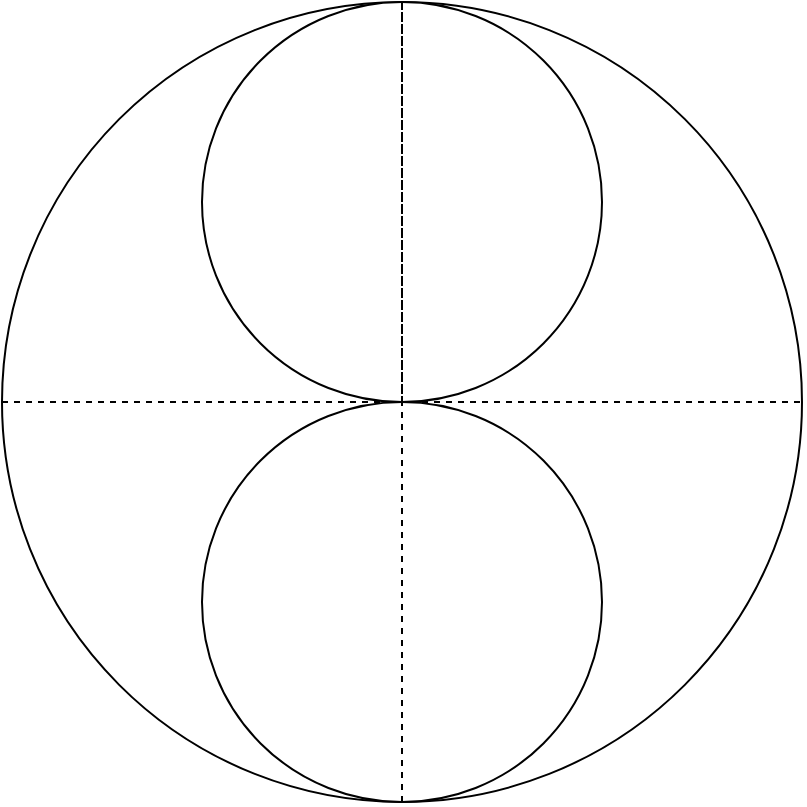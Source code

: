 <mxfile version="12.9.11" type="github">
  <diagram id="omDwVuX39mqIUkGYAso9" name="Page-1">
    <mxGraphModel dx="947" dy="491" grid="1" gridSize="10" guides="1" tooltips="1" connect="1" arrows="1" fold="1" page="1" pageScale="1" pageWidth="1920" pageHeight="1200" math="0" shadow="0">
      <root>
        <mxCell id="0" />
        <mxCell id="1" parent="0" />
        <mxCell id="3HENommL6fAJ_12yTbyy-1" value="" style="ellipse;whiteSpace=wrap;html=1;aspect=fixed;" vertex="1" parent="1">
          <mxGeometry x="340" y="160" width="400" height="400" as="geometry" />
        </mxCell>
        <mxCell id="3HENommL6fAJ_12yTbyy-2" value="" style="ellipse;whiteSpace=wrap;html=1;aspect=fixed;" vertex="1" parent="1">
          <mxGeometry x="440" y="160" width="200" height="200" as="geometry" />
        </mxCell>
        <mxCell id="3HENommL6fAJ_12yTbyy-3" value="" style="endArrow=none;dashed=1;html=1;exitX=0;exitY=0.5;exitDx=0;exitDy=0;entryX=1;entryY=0.5;entryDx=0;entryDy=0;" edge="1" parent="1" source="3HENommL6fAJ_12yTbyy-1" target="3HENommL6fAJ_12yTbyy-1">
          <mxGeometry width="50" height="50" relative="1" as="geometry">
            <mxPoint x="690" y="400" as="sourcePoint" />
            <mxPoint x="740" y="350" as="targetPoint" />
          </mxGeometry>
        </mxCell>
        <mxCell id="3HENommL6fAJ_12yTbyy-4" value="" style="endArrow=none;dashed=1;html=1;exitX=0.5;exitY=1;exitDx=0;exitDy=0;entryX=0.5;entryY=0;entryDx=0;entryDy=0;" edge="1" parent="1" source="3HENommL6fAJ_12yTbyy-1" target="3HENommL6fAJ_12yTbyy-1">
          <mxGeometry width="50" height="50" relative="1" as="geometry">
            <mxPoint x="690" y="400" as="sourcePoint" />
            <mxPoint x="740" y="350" as="targetPoint" />
          </mxGeometry>
        </mxCell>
        <mxCell id="3HENommL6fAJ_12yTbyy-6" value="" style="endArrow=none;dashed=1;html=1;entryX=0.5;entryY=0;entryDx=0;entryDy=0;exitX=0.5;exitY=1;exitDx=0;exitDy=0;" edge="1" parent="1" source="3HENommL6fAJ_12yTbyy-2" target="3HENommL6fAJ_12yTbyy-2">
          <mxGeometry width="50" height="50" relative="1" as="geometry">
            <mxPoint x="530" y="320" as="sourcePoint" />
            <mxPoint x="580" y="270" as="targetPoint" />
          </mxGeometry>
        </mxCell>
        <mxCell id="3HENommL6fAJ_12yTbyy-7" value="" style="ellipse;whiteSpace=wrap;html=1;aspect=fixed;" vertex="1" parent="1">
          <mxGeometry x="440" y="360" width="200" height="200" as="geometry" />
        </mxCell>
        <mxCell id="3HENommL6fAJ_12yTbyy-9" value="" style="endArrow=none;dashed=1;html=1;entryX=0.5;entryY=0;entryDx=0;entryDy=0;exitX=0.5;exitY=1;exitDx=0;exitDy=0;" edge="1" source="3HENommL6fAJ_12yTbyy-7" target="3HENommL6fAJ_12yTbyy-7" parent="1">
          <mxGeometry width="50" height="50" relative="1" as="geometry">
            <mxPoint x="730" y="320" as="sourcePoint" />
            <mxPoint x="780" y="270" as="targetPoint" />
          </mxGeometry>
        </mxCell>
      </root>
    </mxGraphModel>
  </diagram>
</mxfile>

